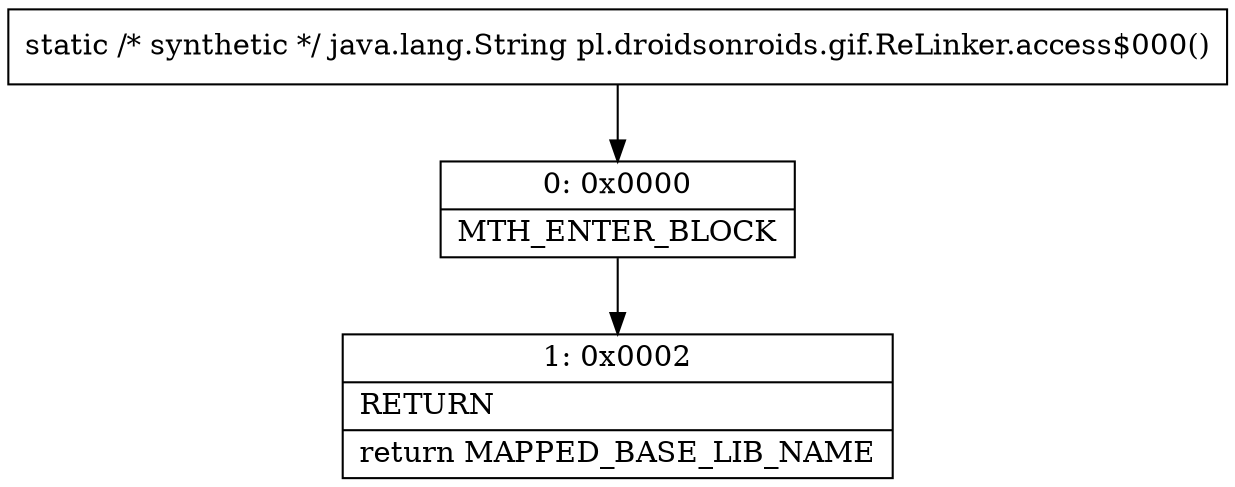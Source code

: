 digraph "CFG forpl.droidsonroids.gif.ReLinker.access$000()Ljava\/lang\/String;" {
Node_0 [shape=record,label="{0\:\ 0x0000|MTH_ENTER_BLOCK\l}"];
Node_1 [shape=record,label="{1\:\ 0x0002|RETURN\l|return MAPPED_BASE_LIB_NAME\l}"];
MethodNode[shape=record,label="{static \/* synthetic *\/ java.lang.String pl.droidsonroids.gif.ReLinker.access$000() }"];
MethodNode -> Node_0;
Node_0 -> Node_1;
}

